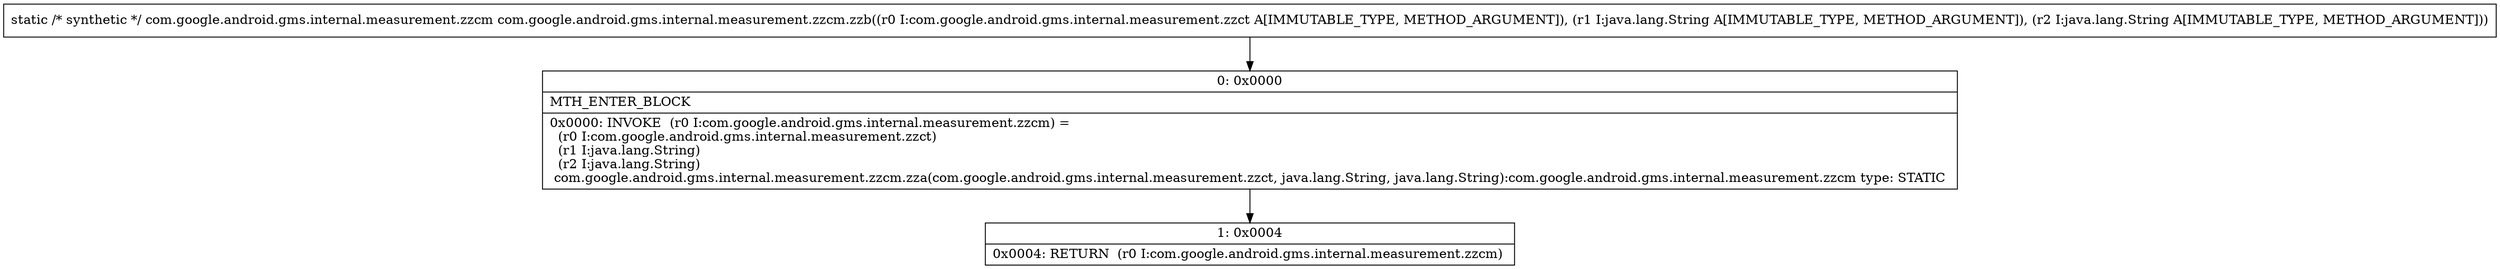 digraph "CFG forcom.google.android.gms.internal.measurement.zzcm.zzb(Lcom\/google\/android\/gms\/internal\/measurement\/zzct;Ljava\/lang\/String;Ljava\/lang\/String;)Lcom\/google\/android\/gms\/internal\/measurement\/zzcm;" {
Node_0 [shape=record,label="{0\:\ 0x0000|MTH_ENTER_BLOCK\l|0x0000: INVOKE  (r0 I:com.google.android.gms.internal.measurement.zzcm) = \l  (r0 I:com.google.android.gms.internal.measurement.zzct)\l  (r1 I:java.lang.String)\l  (r2 I:java.lang.String)\l com.google.android.gms.internal.measurement.zzcm.zza(com.google.android.gms.internal.measurement.zzct, java.lang.String, java.lang.String):com.google.android.gms.internal.measurement.zzcm type: STATIC \l}"];
Node_1 [shape=record,label="{1\:\ 0x0004|0x0004: RETURN  (r0 I:com.google.android.gms.internal.measurement.zzcm) \l}"];
MethodNode[shape=record,label="{static \/* synthetic *\/ com.google.android.gms.internal.measurement.zzcm com.google.android.gms.internal.measurement.zzcm.zzb((r0 I:com.google.android.gms.internal.measurement.zzct A[IMMUTABLE_TYPE, METHOD_ARGUMENT]), (r1 I:java.lang.String A[IMMUTABLE_TYPE, METHOD_ARGUMENT]), (r2 I:java.lang.String A[IMMUTABLE_TYPE, METHOD_ARGUMENT])) }"];
MethodNode -> Node_0;
Node_0 -> Node_1;
}

